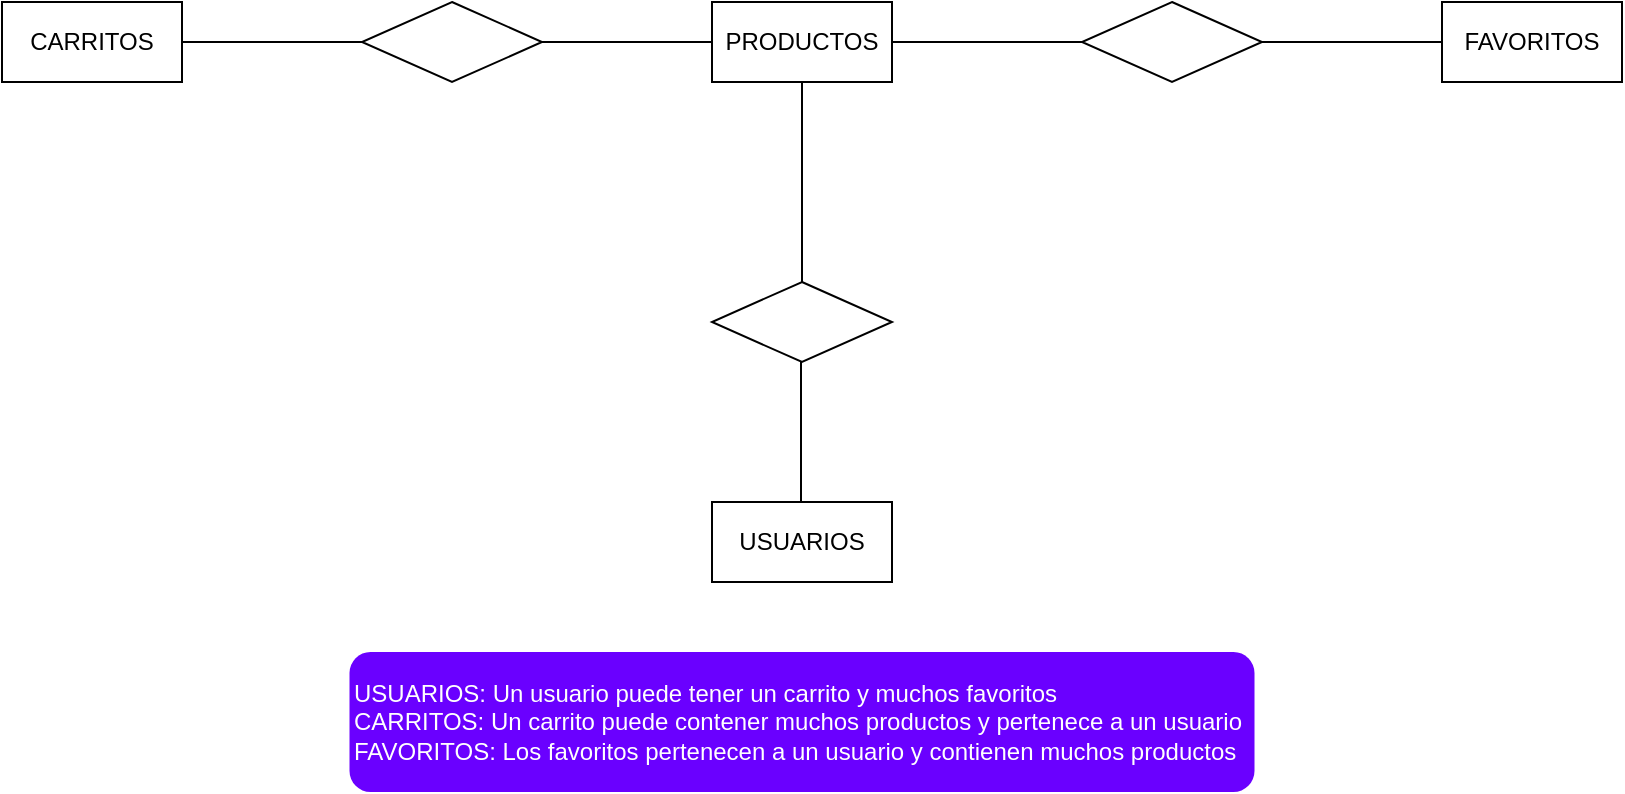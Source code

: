 <mxfile version="22.1.2" type="device">
  <diagram id="X2qZNkSAtzUQ2PHM2uYp" name="DER_ECOMMERCE">
    <mxGraphModel dx="1120" dy="524" grid="1" gridSize="10" guides="1" tooltips="1" connect="1" arrows="1" fold="1" page="1" pageScale="1" pageWidth="1600" pageHeight="900" math="0" shadow="0">
      <root>
        <mxCell id="0" />
        <mxCell id="1" parent="0" />
        <mxCell id="vUQXYTvta-El19TbxOo7-1" value="PRODUCTOS" style="rounded=0;whiteSpace=wrap;html=1;" parent="1" vertex="1">
          <mxGeometry x="555" y="90" width="90" height="40" as="geometry" />
        </mxCell>
        <mxCell id="vUQXYTvta-El19TbxOo7-3" value="FAVORITOS" style="rounded=0;whiteSpace=wrap;html=1;" parent="1" vertex="1">
          <mxGeometry x="920" y="90" width="90" height="40" as="geometry" />
        </mxCell>
        <mxCell id="vUQXYTvta-El19TbxOo7-4" value="USUARIOS" style="rounded=0;whiteSpace=wrap;html=1;" parent="1" vertex="1">
          <mxGeometry x="555" y="340" width="90" height="40" as="geometry" />
        </mxCell>
        <mxCell id="vUQXYTvta-El19TbxOo7-9" value="" style="endArrow=none;html=1;rounded=0;entryX=0.5;entryY=1;entryDx=0;entryDy=0;exitX=0.5;exitY=0;exitDx=0;exitDy=0;" parent="1" source="vUQXYTvta-El19TbxOo7-21" target="vUQXYTvta-El19TbxOo7-1" edge="1">
          <mxGeometry relative="1" as="geometry">
            <mxPoint x="570" y="220" as="sourcePoint" />
            <mxPoint x="830" y="280" as="targetPoint" />
          </mxGeometry>
        </mxCell>
        <mxCell id="vUQXYTvta-El19TbxOo7-11" value="" style="endArrow=none;html=1;rounded=0;exitX=0.5;exitY=1;exitDx=0;exitDy=0;entryX=0.5;entryY=0;entryDx=0;entryDy=0;" parent="1" edge="1">
          <mxGeometry relative="1" as="geometry">
            <mxPoint x="599.5" y="270" as="sourcePoint" />
            <mxPoint x="599.5" y="340" as="targetPoint" />
          </mxGeometry>
        </mxCell>
        <mxCell id="vUQXYTvta-El19TbxOo7-13" value="" style="endArrow=none;html=1;rounded=0;exitX=0;exitY=0.5;exitDx=0;exitDy=0;entryX=1;entryY=0.5;entryDx=0;entryDy=0;" parent="1" source="vUQXYTvta-El19TbxOo7-3" target="vUQXYTvta-El19TbxOo7-20" edge="1">
          <mxGeometry relative="1" as="geometry">
            <mxPoint x="1000" y="140" as="sourcePoint" />
            <mxPoint x="860" y="110" as="targetPoint" />
          </mxGeometry>
        </mxCell>
        <mxCell id="vUQXYTvta-El19TbxOo7-15" value="" style="endArrow=none;html=1;rounded=0;entryX=0;entryY=0.5;entryDx=0;entryDy=0;" parent="1" source="vUQXYTvta-El19TbxOo7-7" target="vUQXYTvta-El19TbxOo7-1" edge="1">
          <mxGeometry relative="1" as="geometry">
            <mxPoint x="410" y="110" as="sourcePoint" />
            <mxPoint x="500" y="110" as="targetPoint" />
          </mxGeometry>
        </mxCell>
        <mxCell id="vUQXYTvta-El19TbxOo7-17" value="" style="endArrow=none;html=1;rounded=0;entryX=0;entryY=0.5;entryDx=0;entryDy=0;exitX=1;exitY=0.5;exitDx=0;exitDy=0;" parent="1" source="vUQXYTvta-El19TbxOo7-1" edge="1">
          <mxGeometry relative="1" as="geometry">
            <mxPoint x="670" y="280" as="sourcePoint" />
            <mxPoint x="740" y="110" as="targetPoint" />
          </mxGeometry>
        </mxCell>
        <mxCell id="vUQXYTvta-El19TbxOo7-18" value="CARRITOS" style="rounded=0;whiteSpace=wrap;html=1;" parent="1" vertex="1">
          <mxGeometry x="200" y="90" width="90" height="40" as="geometry" />
        </mxCell>
        <mxCell id="vUQXYTvta-El19TbxOo7-19" value="" style="endArrow=none;html=1;rounded=0;entryX=0;entryY=0.5;entryDx=0;entryDy=0;" parent="1" target="vUQXYTvta-El19TbxOo7-7" edge="1">
          <mxGeometry relative="1" as="geometry">
            <mxPoint x="410" y="110" as="sourcePoint" />
            <mxPoint x="510" y="110" as="targetPoint" />
          </mxGeometry>
        </mxCell>
        <mxCell id="vUQXYTvta-El19TbxOo7-7" value="" style="shape=rhombus;perimeter=rhombusPerimeter;whiteSpace=wrap;html=1;align=center;" parent="1" vertex="1">
          <mxGeometry x="380" y="90" width="90" height="40" as="geometry" />
        </mxCell>
        <mxCell id="vUQXYTvta-El19TbxOo7-20" value="" style="shape=rhombus;perimeter=rhombusPerimeter;whiteSpace=wrap;html=1;align=center;" parent="1" vertex="1">
          <mxGeometry x="740" y="90" width="90" height="40" as="geometry" />
        </mxCell>
        <mxCell id="vUQXYTvta-El19TbxOo7-21" value="" style="shape=rhombus;perimeter=rhombusPerimeter;whiteSpace=wrap;html=1;align=center;" parent="1" vertex="1">
          <mxGeometry x="555" y="230" width="90" height="40" as="geometry" />
        </mxCell>
        <mxCell id="vUQXYTvta-El19TbxOo7-22" value="" style="endArrow=none;html=1;rounded=0;entryX=0;entryY=0.5;entryDx=0;entryDy=0;exitX=1;exitY=0.5;exitDx=0;exitDy=0;" parent="1" source="vUQXYTvta-El19TbxOo7-18" target="vUQXYTvta-El19TbxOo7-7" edge="1">
          <mxGeometry relative="1" as="geometry">
            <mxPoint x="530" y="270" as="sourcePoint" />
            <mxPoint x="690" y="270" as="targetPoint" />
          </mxGeometry>
        </mxCell>
        <mxCell id="DDtvkitYRXSJ4U-pzp1e-6" value="USUARIOS: Un usuario puede tener un carrito y muchos favoritos&lt;br&gt;CARRITOS: Un carrito puede contener muchos productos y pertenece a un usuario&lt;br&gt;FAVORITOS: Los favoritos pertenecen a un usuario y contienen muchos productos" style="text;strokeColor=none;fillColor=#6a00ff;align=left;verticalAlign=middle;rounded=1;fontColor=#ffffff;whiteSpace=wrap;labelBackgroundColor=none;labelBorderColor=none;html=1;fontStyle=0;shadow=0;glass=0;" parent="1" vertex="1">
          <mxGeometry x="373.75" y="415" width="452.5" height="70" as="geometry" />
        </mxCell>
      </root>
    </mxGraphModel>
  </diagram>
</mxfile>
